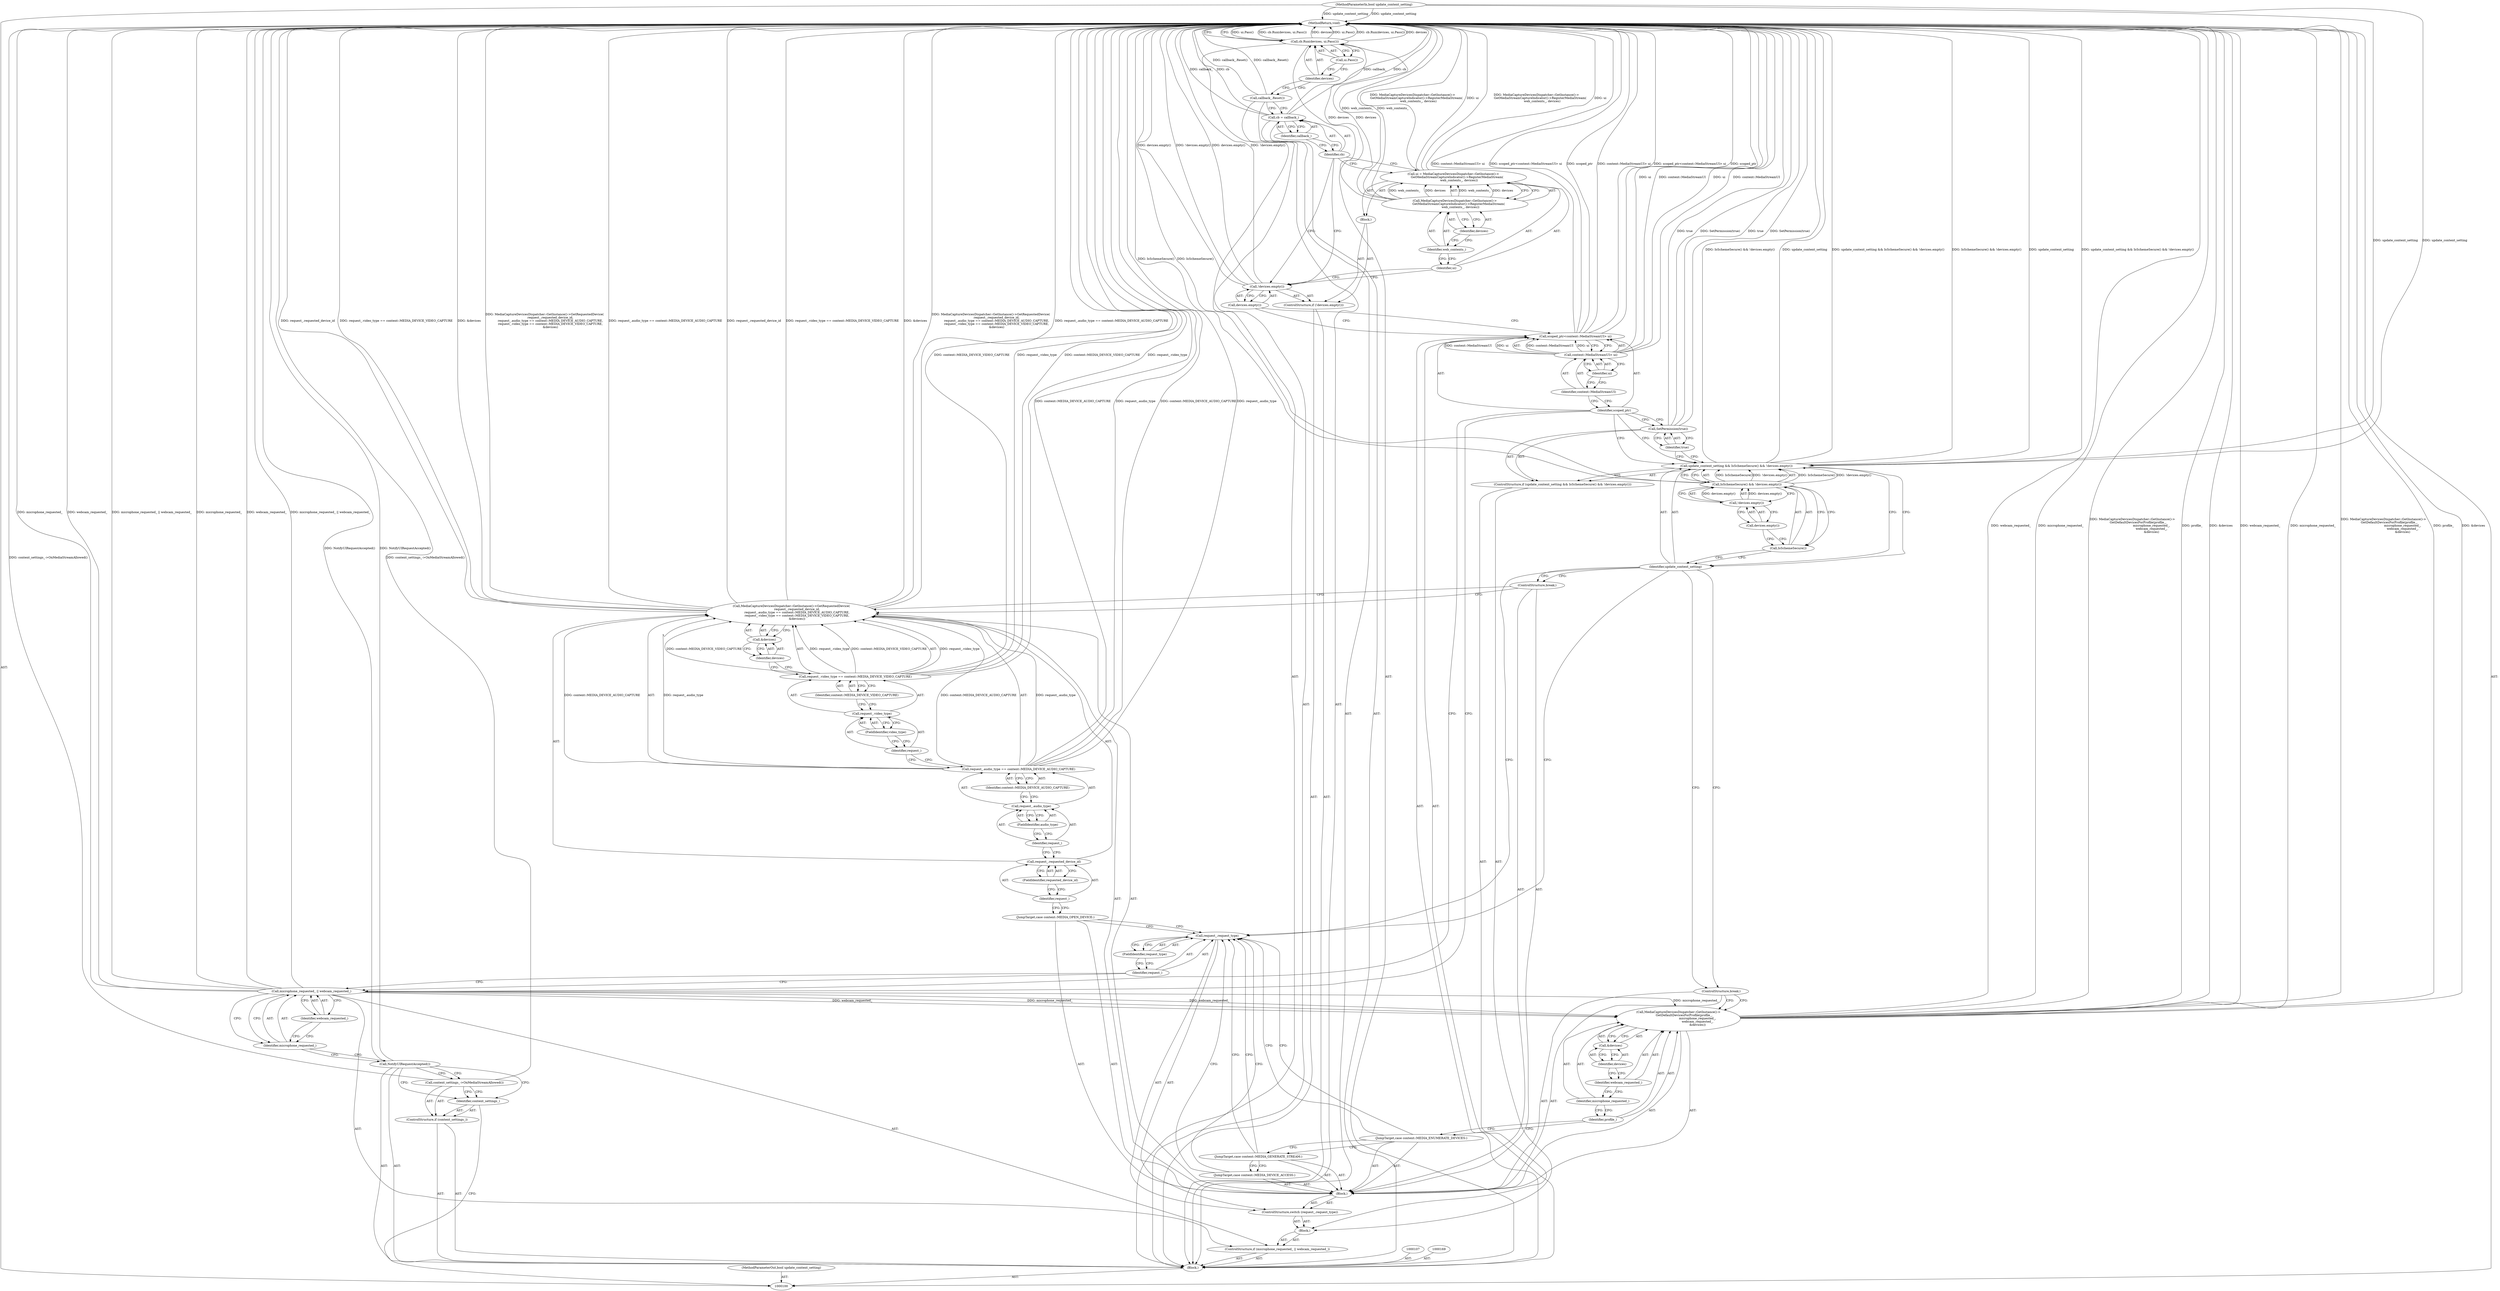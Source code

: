 digraph "1_Chrome_69827e08e9e0a30ce452589705d7336edaffd490" {
"1000177" [label="(MethodReturn,void)"];
"1000101" [label="(MethodParameterIn,bool update_content_setting)"];
"1000273" [label="(MethodParameterOut,bool update_content_setting)"];
"1000102" [label="(Block,)"];
"1000118" [label="(JumpTarget,case content::MEDIA_OPEN_DEVICE:)"];
"1000119" [label="(Call,MediaCaptureDevicesDispatcher::GetInstance()->GetRequestedDevice(\n            request_.requested_device_id,\n            request_.audio_type == content::MEDIA_DEVICE_AUDIO_CAPTURE,\n            request_.video_type == content::MEDIA_DEVICE_VIDEO_CAPTURE,\n            &devices))"];
"1000120" [label="(Call,request_.requested_device_id)"];
"1000121" [label="(Identifier,request_)"];
"1000122" [label="(FieldIdentifier,requested_device_id)"];
"1000123" [label="(Call,request_.audio_type == content::MEDIA_DEVICE_AUDIO_CAPTURE)"];
"1000124" [label="(Call,request_.audio_type)"];
"1000125" [label="(Identifier,request_)"];
"1000126" [label="(FieldIdentifier,audio_type)"];
"1000127" [label="(Identifier,content::MEDIA_DEVICE_AUDIO_CAPTURE)"];
"1000128" [label="(Call,request_.video_type == content::MEDIA_DEVICE_VIDEO_CAPTURE)"];
"1000129" [label="(Call,request_.video_type)"];
"1000130" [label="(Identifier,request_)"];
"1000131" [label="(FieldIdentifier,video_type)"];
"1000132" [label="(Identifier,content::MEDIA_DEVICE_VIDEO_CAPTURE)"];
"1000133" [label="(Call,&devices)"];
"1000134" [label="(Identifier,devices)"];
"1000135" [label="(ControlStructure,break;)"];
"1000136" [label="(JumpTarget,case content::MEDIA_DEVICE_ACCESS:)"];
"1000137" [label="(JumpTarget,case content::MEDIA_GENERATE_STREAM:)"];
"1000138" [label="(JumpTarget,case content::MEDIA_ENUMERATE_DEVICES:)"];
"1000103" [label="(ControlStructure,if (content_settings_))"];
"1000104" [label="(Identifier,content_settings_)"];
"1000139" [label="(Call,MediaCaptureDevicesDispatcher::GetInstance()->\n            GetDefaultDevicesForProfile(profile_,\n                                        microphone_requested_,\n                                        webcam_requested_,\n                                        &devices))"];
"1000140" [label="(Identifier,profile_)"];
"1000141" [label="(Identifier,microphone_requested_)"];
"1000142" [label="(Identifier,webcam_requested_)"];
"1000143" [label="(Call,&devices)"];
"1000144" [label="(Identifier,devices)"];
"1000145" [label="(ControlStructure,break;)"];
"1000149" [label="(Call,IsSchemeSecure() && !devices.empty())"];
"1000150" [label="(Call,IsSchemeSecure())"];
"1000146" [label="(ControlStructure,if (update_content_setting && IsSchemeSecure() && !devices.empty()))"];
"1000151" [label="(Call,!devices.empty())"];
"1000152" [label="(Call,devices.empty())"];
"1000147" [label="(Call,update_content_setting && IsSchemeSecure() && !devices.empty())"];
"1000148" [label="(Identifier,update_content_setting)"];
"1000154" [label="(Identifier,true)"];
"1000153" [label="(Call,SetPermission(true))"];
"1000105" [label="(Call,content_settings_->OnMediaStreamAllowed())"];
"1000157" [label="(Call,content::MediaStreamUI> ui)"];
"1000158" [label="(Identifier,content::MediaStreamUI)"];
"1000155" [label="(Call,scoped_ptr<content::MediaStreamUI> ui)"];
"1000156" [label="(Identifier,scoped_ptr)"];
"1000159" [label="(Identifier,ui)"];
"1000160" [label="(ControlStructure,if (!devices.empty()))"];
"1000163" [label="(Block,)"];
"1000161" [label="(Call,!devices.empty())"];
"1000162" [label="(Call,devices.empty())"];
"1000164" [label="(Call,ui = MediaCaptureDevicesDispatcher::GetInstance()->\n        GetMediaStreamCaptureIndicator()->RegisterMediaStream(\n            web_contents_, devices))"];
"1000165" [label="(Identifier,ui)"];
"1000166" [label="(Call,MediaCaptureDevicesDispatcher::GetInstance()->\n        GetMediaStreamCaptureIndicator()->RegisterMediaStream(\n            web_contents_, devices))"];
"1000167" [label="(Identifier,web_contents_)"];
"1000168" [label="(Identifier,devices)"];
"1000170" [label="(Call,cb = callback_)"];
"1000171" [label="(Identifier,cb)"];
"1000172" [label="(Identifier,callback_)"];
"1000173" [label="(Call,callback_.Reset())"];
"1000176" [label="(Call,ui.Pass())"];
"1000174" [label="(Call,cb.Run(devices, ui.Pass()))"];
"1000175" [label="(Identifier,devices)"];
"1000106" [label="(Call,NotifyUIRequestAccepted())"];
"1000108" [label="(ControlStructure,if (microphone_requested_ || webcam_requested_))"];
"1000111" [label="(Identifier,webcam_requested_)"];
"1000112" [label="(Block,)"];
"1000109" [label="(Call,microphone_requested_ || webcam_requested_)"];
"1000110" [label="(Identifier,microphone_requested_)"];
"1000114" [label="(Call,request_.request_type)"];
"1000115" [label="(Identifier,request_)"];
"1000116" [label="(FieldIdentifier,request_type)"];
"1000117" [label="(Block,)"];
"1000113" [label="(ControlStructure,switch (request_.request_type))"];
"1000177" -> "1000100"  [label="AST: "];
"1000177" -> "1000174"  [label="CFG: "];
"1000157" -> "1000177"  [label="DDG: ui"];
"1000157" -> "1000177"  [label="DDG: content::MediaStreamUI"];
"1000155" -> "1000177"  [label="DDG: content::MediaStreamUI> ui"];
"1000155" -> "1000177"  [label="DDG: scoped_ptr<content::MediaStreamUI> ui"];
"1000155" -> "1000177"  [label="DDG: scoped_ptr"];
"1000105" -> "1000177"  [label="DDG: content_settings_->OnMediaStreamAllowed()"];
"1000119" -> "1000177"  [label="DDG: &devices"];
"1000119" -> "1000177"  [label="DDG: MediaCaptureDevicesDispatcher::GetInstance()->GetRequestedDevice(\n            request_.requested_device_id,\n            request_.audio_type == content::MEDIA_DEVICE_AUDIO_CAPTURE,\n            request_.video_type == content::MEDIA_DEVICE_VIDEO_CAPTURE,\n            &devices)"];
"1000119" -> "1000177"  [label="DDG: request_.audio_type == content::MEDIA_DEVICE_AUDIO_CAPTURE"];
"1000119" -> "1000177"  [label="DDG: request_.requested_device_id"];
"1000119" -> "1000177"  [label="DDG: request_.video_type == content::MEDIA_DEVICE_VIDEO_CAPTURE"];
"1000153" -> "1000177"  [label="DDG: true"];
"1000153" -> "1000177"  [label="DDG: SetPermission(true)"];
"1000161" -> "1000177"  [label="DDG: devices.empty()"];
"1000161" -> "1000177"  [label="DDG: !devices.empty()"];
"1000170" -> "1000177"  [label="DDG: callback_"];
"1000170" -> "1000177"  [label="DDG: cb"];
"1000139" -> "1000177"  [label="DDG: webcam_requested_"];
"1000139" -> "1000177"  [label="DDG: microphone_requested_"];
"1000139" -> "1000177"  [label="DDG: MediaCaptureDevicesDispatcher::GetInstance()->\n            GetDefaultDevicesForProfile(profile_,\n                                        microphone_requested_,\n                                        webcam_requested_,\n                                        &devices)"];
"1000139" -> "1000177"  [label="DDG: profile_"];
"1000139" -> "1000177"  [label="DDG: &devices"];
"1000128" -> "1000177"  [label="DDG: content::MEDIA_DEVICE_VIDEO_CAPTURE"];
"1000128" -> "1000177"  [label="DDG: request_.video_type"];
"1000164" -> "1000177"  [label="DDG: MediaCaptureDevicesDispatcher::GetInstance()->\n        GetMediaStreamCaptureIndicator()->RegisterMediaStream(\n            web_contents_, devices)"];
"1000164" -> "1000177"  [label="DDG: ui"];
"1000166" -> "1000177"  [label="DDG: web_contents_"];
"1000147" -> "1000177"  [label="DDG: IsSchemeSecure() && !devices.empty()"];
"1000147" -> "1000177"  [label="DDG: update_content_setting"];
"1000147" -> "1000177"  [label="DDG: update_content_setting && IsSchemeSecure() && !devices.empty()"];
"1000174" -> "1000177"  [label="DDG: ui.Pass()"];
"1000174" -> "1000177"  [label="DDG: cb.Run(devices, ui.Pass())"];
"1000174" -> "1000177"  [label="DDG: devices"];
"1000123" -> "1000177"  [label="DDG: content::MEDIA_DEVICE_AUDIO_CAPTURE"];
"1000123" -> "1000177"  [label="DDG: request_.audio_type"];
"1000101" -> "1000177"  [label="DDG: update_content_setting"];
"1000109" -> "1000177"  [label="DDG: microphone_requested_"];
"1000109" -> "1000177"  [label="DDG: webcam_requested_"];
"1000109" -> "1000177"  [label="DDG: microphone_requested_ || webcam_requested_"];
"1000173" -> "1000177"  [label="DDG: callback_.Reset()"];
"1000149" -> "1000177"  [label="DDG: IsSchemeSecure()"];
"1000106" -> "1000177"  [label="DDG: NotifyUIRequestAccepted()"];
"1000101" -> "1000100"  [label="AST: "];
"1000101" -> "1000177"  [label="DDG: update_content_setting"];
"1000101" -> "1000147"  [label="DDG: update_content_setting"];
"1000273" -> "1000100"  [label="AST: "];
"1000102" -> "1000100"  [label="AST: "];
"1000103" -> "1000102"  [label="AST: "];
"1000106" -> "1000102"  [label="AST: "];
"1000107" -> "1000102"  [label="AST: "];
"1000108" -> "1000102"  [label="AST: "];
"1000155" -> "1000102"  [label="AST: "];
"1000160" -> "1000102"  [label="AST: "];
"1000169" -> "1000102"  [label="AST: "];
"1000170" -> "1000102"  [label="AST: "];
"1000173" -> "1000102"  [label="AST: "];
"1000174" -> "1000102"  [label="AST: "];
"1000118" -> "1000117"  [label="AST: "];
"1000118" -> "1000114"  [label="CFG: "];
"1000121" -> "1000118"  [label="CFG: "];
"1000119" -> "1000117"  [label="AST: "];
"1000119" -> "1000133"  [label="CFG: "];
"1000120" -> "1000119"  [label="AST: "];
"1000123" -> "1000119"  [label="AST: "];
"1000128" -> "1000119"  [label="AST: "];
"1000133" -> "1000119"  [label="AST: "];
"1000135" -> "1000119"  [label="CFG: "];
"1000119" -> "1000177"  [label="DDG: &devices"];
"1000119" -> "1000177"  [label="DDG: MediaCaptureDevicesDispatcher::GetInstance()->GetRequestedDevice(\n            request_.requested_device_id,\n            request_.audio_type == content::MEDIA_DEVICE_AUDIO_CAPTURE,\n            request_.video_type == content::MEDIA_DEVICE_VIDEO_CAPTURE,\n            &devices)"];
"1000119" -> "1000177"  [label="DDG: request_.audio_type == content::MEDIA_DEVICE_AUDIO_CAPTURE"];
"1000119" -> "1000177"  [label="DDG: request_.requested_device_id"];
"1000119" -> "1000177"  [label="DDG: request_.video_type == content::MEDIA_DEVICE_VIDEO_CAPTURE"];
"1000123" -> "1000119"  [label="DDG: request_.audio_type"];
"1000123" -> "1000119"  [label="DDG: content::MEDIA_DEVICE_AUDIO_CAPTURE"];
"1000128" -> "1000119"  [label="DDG: request_.video_type"];
"1000128" -> "1000119"  [label="DDG: content::MEDIA_DEVICE_VIDEO_CAPTURE"];
"1000120" -> "1000119"  [label="AST: "];
"1000120" -> "1000122"  [label="CFG: "];
"1000121" -> "1000120"  [label="AST: "];
"1000122" -> "1000120"  [label="AST: "];
"1000125" -> "1000120"  [label="CFG: "];
"1000121" -> "1000120"  [label="AST: "];
"1000121" -> "1000118"  [label="CFG: "];
"1000122" -> "1000121"  [label="CFG: "];
"1000122" -> "1000120"  [label="AST: "];
"1000122" -> "1000121"  [label="CFG: "];
"1000120" -> "1000122"  [label="CFG: "];
"1000123" -> "1000119"  [label="AST: "];
"1000123" -> "1000127"  [label="CFG: "];
"1000124" -> "1000123"  [label="AST: "];
"1000127" -> "1000123"  [label="AST: "];
"1000130" -> "1000123"  [label="CFG: "];
"1000123" -> "1000177"  [label="DDG: content::MEDIA_DEVICE_AUDIO_CAPTURE"];
"1000123" -> "1000177"  [label="DDG: request_.audio_type"];
"1000123" -> "1000119"  [label="DDG: request_.audio_type"];
"1000123" -> "1000119"  [label="DDG: content::MEDIA_DEVICE_AUDIO_CAPTURE"];
"1000124" -> "1000123"  [label="AST: "];
"1000124" -> "1000126"  [label="CFG: "];
"1000125" -> "1000124"  [label="AST: "];
"1000126" -> "1000124"  [label="AST: "];
"1000127" -> "1000124"  [label="CFG: "];
"1000125" -> "1000124"  [label="AST: "];
"1000125" -> "1000120"  [label="CFG: "];
"1000126" -> "1000125"  [label="CFG: "];
"1000126" -> "1000124"  [label="AST: "];
"1000126" -> "1000125"  [label="CFG: "];
"1000124" -> "1000126"  [label="CFG: "];
"1000127" -> "1000123"  [label="AST: "];
"1000127" -> "1000124"  [label="CFG: "];
"1000123" -> "1000127"  [label="CFG: "];
"1000128" -> "1000119"  [label="AST: "];
"1000128" -> "1000132"  [label="CFG: "];
"1000129" -> "1000128"  [label="AST: "];
"1000132" -> "1000128"  [label="AST: "];
"1000134" -> "1000128"  [label="CFG: "];
"1000128" -> "1000177"  [label="DDG: content::MEDIA_DEVICE_VIDEO_CAPTURE"];
"1000128" -> "1000177"  [label="DDG: request_.video_type"];
"1000128" -> "1000119"  [label="DDG: request_.video_type"];
"1000128" -> "1000119"  [label="DDG: content::MEDIA_DEVICE_VIDEO_CAPTURE"];
"1000129" -> "1000128"  [label="AST: "];
"1000129" -> "1000131"  [label="CFG: "];
"1000130" -> "1000129"  [label="AST: "];
"1000131" -> "1000129"  [label="AST: "];
"1000132" -> "1000129"  [label="CFG: "];
"1000130" -> "1000129"  [label="AST: "];
"1000130" -> "1000123"  [label="CFG: "];
"1000131" -> "1000130"  [label="CFG: "];
"1000131" -> "1000129"  [label="AST: "];
"1000131" -> "1000130"  [label="CFG: "];
"1000129" -> "1000131"  [label="CFG: "];
"1000132" -> "1000128"  [label="AST: "];
"1000132" -> "1000129"  [label="CFG: "];
"1000128" -> "1000132"  [label="CFG: "];
"1000133" -> "1000119"  [label="AST: "];
"1000133" -> "1000134"  [label="CFG: "];
"1000134" -> "1000133"  [label="AST: "];
"1000119" -> "1000133"  [label="CFG: "];
"1000134" -> "1000133"  [label="AST: "];
"1000134" -> "1000128"  [label="CFG: "];
"1000133" -> "1000134"  [label="CFG: "];
"1000135" -> "1000117"  [label="AST: "];
"1000135" -> "1000119"  [label="CFG: "];
"1000148" -> "1000135"  [label="CFG: "];
"1000136" -> "1000117"  [label="AST: "];
"1000136" -> "1000114"  [label="CFG: "];
"1000137" -> "1000136"  [label="CFG: "];
"1000137" -> "1000117"  [label="AST: "];
"1000137" -> "1000114"  [label="CFG: "];
"1000137" -> "1000136"  [label="CFG: "];
"1000138" -> "1000137"  [label="CFG: "];
"1000138" -> "1000117"  [label="AST: "];
"1000138" -> "1000114"  [label="CFG: "];
"1000138" -> "1000137"  [label="CFG: "];
"1000140" -> "1000138"  [label="CFG: "];
"1000103" -> "1000102"  [label="AST: "];
"1000104" -> "1000103"  [label="AST: "];
"1000105" -> "1000103"  [label="AST: "];
"1000104" -> "1000103"  [label="AST: "];
"1000104" -> "1000100"  [label="CFG: "];
"1000105" -> "1000104"  [label="CFG: "];
"1000106" -> "1000104"  [label="CFG: "];
"1000139" -> "1000117"  [label="AST: "];
"1000139" -> "1000143"  [label="CFG: "];
"1000140" -> "1000139"  [label="AST: "];
"1000141" -> "1000139"  [label="AST: "];
"1000142" -> "1000139"  [label="AST: "];
"1000143" -> "1000139"  [label="AST: "];
"1000145" -> "1000139"  [label="CFG: "];
"1000139" -> "1000177"  [label="DDG: webcam_requested_"];
"1000139" -> "1000177"  [label="DDG: microphone_requested_"];
"1000139" -> "1000177"  [label="DDG: MediaCaptureDevicesDispatcher::GetInstance()->\n            GetDefaultDevicesForProfile(profile_,\n                                        microphone_requested_,\n                                        webcam_requested_,\n                                        &devices)"];
"1000139" -> "1000177"  [label="DDG: profile_"];
"1000139" -> "1000177"  [label="DDG: &devices"];
"1000109" -> "1000139"  [label="DDG: microphone_requested_"];
"1000109" -> "1000139"  [label="DDG: webcam_requested_"];
"1000140" -> "1000139"  [label="AST: "];
"1000140" -> "1000138"  [label="CFG: "];
"1000141" -> "1000140"  [label="CFG: "];
"1000141" -> "1000139"  [label="AST: "];
"1000141" -> "1000140"  [label="CFG: "];
"1000142" -> "1000141"  [label="CFG: "];
"1000142" -> "1000139"  [label="AST: "];
"1000142" -> "1000141"  [label="CFG: "];
"1000144" -> "1000142"  [label="CFG: "];
"1000143" -> "1000139"  [label="AST: "];
"1000143" -> "1000144"  [label="CFG: "];
"1000144" -> "1000143"  [label="AST: "];
"1000139" -> "1000143"  [label="CFG: "];
"1000144" -> "1000143"  [label="AST: "];
"1000144" -> "1000142"  [label="CFG: "];
"1000143" -> "1000144"  [label="CFG: "];
"1000145" -> "1000117"  [label="AST: "];
"1000145" -> "1000139"  [label="CFG: "];
"1000148" -> "1000145"  [label="CFG: "];
"1000149" -> "1000147"  [label="AST: "];
"1000149" -> "1000150"  [label="CFG: "];
"1000149" -> "1000151"  [label="CFG: "];
"1000150" -> "1000149"  [label="AST: "];
"1000151" -> "1000149"  [label="AST: "];
"1000147" -> "1000149"  [label="CFG: "];
"1000149" -> "1000177"  [label="DDG: IsSchemeSecure()"];
"1000149" -> "1000147"  [label="DDG: IsSchemeSecure()"];
"1000149" -> "1000147"  [label="DDG: !devices.empty()"];
"1000151" -> "1000149"  [label="DDG: devices.empty()"];
"1000150" -> "1000149"  [label="AST: "];
"1000150" -> "1000148"  [label="CFG: "];
"1000152" -> "1000150"  [label="CFG: "];
"1000149" -> "1000150"  [label="CFG: "];
"1000146" -> "1000112"  [label="AST: "];
"1000147" -> "1000146"  [label="AST: "];
"1000153" -> "1000146"  [label="AST: "];
"1000151" -> "1000149"  [label="AST: "];
"1000151" -> "1000152"  [label="CFG: "];
"1000152" -> "1000151"  [label="AST: "];
"1000149" -> "1000151"  [label="CFG: "];
"1000151" -> "1000149"  [label="DDG: devices.empty()"];
"1000152" -> "1000151"  [label="AST: "];
"1000152" -> "1000150"  [label="CFG: "];
"1000151" -> "1000152"  [label="CFG: "];
"1000147" -> "1000146"  [label="AST: "];
"1000147" -> "1000148"  [label="CFG: "];
"1000147" -> "1000149"  [label="CFG: "];
"1000148" -> "1000147"  [label="AST: "];
"1000149" -> "1000147"  [label="AST: "];
"1000154" -> "1000147"  [label="CFG: "];
"1000156" -> "1000147"  [label="CFG: "];
"1000147" -> "1000177"  [label="DDG: IsSchemeSecure() && !devices.empty()"];
"1000147" -> "1000177"  [label="DDG: update_content_setting"];
"1000147" -> "1000177"  [label="DDG: update_content_setting && IsSchemeSecure() && !devices.empty()"];
"1000101" -> "1000147"  [label="DDG: update_content_setting"];
"1000149" -> "1000147"  [label="DDG: IsSchemeSecure()"];
"1000149" -> "1000147"  [label="DDG: !devices.empty()"];
"1000148" -> "1000147"  [label="AST: "];
"1000148" -> "1000114"  [label="CFG: "];
"1000148" -> "1000135"  [label="CFG: "];
"1000148" -> "1000145"  [label="CFG: "];
"1000150" -> "1000148"  [label="CFG: "];
"1000147" -> "1000148"  [label="CFG: "];
"1000154" -> "1000153"  [label="AST: "];
"1000154" -> "1000147"  [label="CFG: "];
"1000153" -> "1000154"  [label="CFG: "];
"1000153" -> "1000146"  [label="AST: "];
"1000153" -> "1000154"  [label="CFG: "];
"1000154" -> "1000153"  [label="AST: "];
"1000156" -> "1000153"  [label="CFG: "];
"1000153" -> "1000177"  [label="DDG: true"];
"1000153" -> "1000177"  [label="DDG: SetPermission(true)"];
"1000105" -> "1000103"  [label="AST: "];
"1000105" -> "1000104"  [label="CFG: "];
"1000106" -> "1000105"  [label="CFG: "];
"1000105" -> "1000177"  [label="DDG: content_settings_->OnMediaStreamAllowed()"];
"1000157" -> "1000155"  [label="AST: "];
"1000157" -> "1000159"  [label="CFG: "];
"1000158" -> "1000157"  [label="AST: "];
"1000159" -> "1000157"  [label="AST: "];
"1000155" -> "1000157"  [label="CFG: "];
"1000157" -> "1000177"  [label="DDG: ui"];
"1000157" -> "1000177"  [label="DDG: content::MediaStreamUI"];
"1000157" -> "1000155"  [label="DDG: content::MediaStreamUI"];
"1000157" -> "1000155"  [label="DDG: ui"];
"1000158" -> "1000157"  [label="AST: "];
"1000158" -> "1000156"  [label="CFG: "];
"1000159" -> "1000158"  [label="CFG: "];
"1000155" -> "1000102"  [label="AST: "];
"1000155" -> "1000157"  [label="CFG: "];
"1000156" -> "1000155"  [label="AST: "];
"1000157" -> "1000155"  [label="AST: "];
"1000162" -> "1000155"  [label="CFG: "];
"1000155" -> "1000177"  [label="DDG: content::MediaStreamUI> ui"];
"1000155" -> "1000177"  [label="DDG: scoped_ptr<content::MediaStreamUI> ui"];
"1000155" -> "1000177"  [label="DDG: scoped_ptr"];
"1000157" -> "1000155"  [label="DDG: content::MediaStreamUI"];
"1000157" -> "1000155"  [label="DDG: ui"];
"1000156" -> "1000155"  [label="AST: "];
"1000156" -> "1000153"  [label="CFG: "];
"1000156" -> "1000147"  [label="CFG: "];
"1000156" -> "1000109"  [label="CFG: "];
"1000158" -> "1000156"  [label="CFG: "];
"1000159" -> "1000157"  [label="AST: "];
"1000159" -> "1000158"  [label="CFG: "];
"1000157" -> "1000159"  [label="CFG: "];
"1000160" -> "1000102"  [label="AST: "];
"1000161" -> "1000160"  [label="AST: "];
"1000163" -> "1000160"  [label="AST: "];
"1000163" -> "1000160"  [label="AST: "];
"1000164" -> "1000163"  [label="AST: "];
"1000161" -> "1000160"  [label="AST: "];
"1000161" -> "1000162"  [label="CFG: "];
"1000162" -> "1000161"  [label="AST: "];
"1000165" -> "1000161"  [label="CFG: "];
"1000171" -> "1000161"  [label="CFG: "];
"1000161" -> "1000177"  [label="DDG: devices.empty()"];
"1000161" -> "1000177"  [label="DDG: !devices.empty()"];
"1000162" -> "1000161"  [label="AST: "];
"1000162" -> "1000155"  [label="CFG: "];
"1000161" -> "1000162"  [label="CFG: "];
"1000164" -> "1000163"  [label="AST: "];
"1000164" -> "1000166"  [label="CFG: "];
"1000165" -> "1000164"  [label="AST: "];
"1000166" -> "1000164"  [label="AST: "];
"1000171" -> "1000164"  [label="CFG: "];
"1000164" -> "1000177"  [label="DDG: MediaCaptureDevicesDispatcher::GetInstance()->\n        GetMediaStreamCaptureIndicator()->RegisterMediaStream(\n            web_contents_, devices)"];
"1000164" -> "1000177"  [label="DDG: ui"];
"1000166" -> "1000164"  [label="DDG: web_contents_"];
"1000166" -> "1000164"  [label="DDG: devices"];
"1000165" -> "1000164"  [label="AST: "];
"1000165" -> "1000161"  [label="CFG: "];
"1000167" -> "1000165"  [label="CFG: "];
"1000166" -> "1000164"  [label="AST: "];
"1000166" -> "1000168"  [label="CFG: "];
"1000167" -> "1000166"  [label="AST: "];
"1000168" -> "1000166"  [label="AST: "];
"1000164" -> "1000166"  [label="CFG: "];
"1000166" -> "1000177"  [label="DDG: web_contents_"];
"1000166" -> "1000164"  [label="DDG: web_contents_"];
"1000166" -> "1000164"  [label="DDG: devices"];
"1000166" -> "1000174"  [label="DDG: devices"];
"1000167" -> "1000166"  [label="AST: "];
"1000167" -> "1000165"  [label="CFG: "];
"1000168" -> "1000167"  [label="CFG: "];
"1000168" -> "1000166"  [label="AST: "];
"1000168" -> "1000167"  [label="CFG: "];
"1000166" -> "1000168"  [label="CFG: "];
"1000170" -> "1000102"  [label="AST: "];
"1000170" -> "1000172"  [label="CFG: "];
"1000171" -> "1000170"  [label="AST: "];
"1000172" -> "1000170"  [label="AST: "];
"1000173" -> "1000170"  [label="CFG: "];
"1000170" -> "1000177"  [label="DDG: callback_"];
"1000170" -> "1000177"  [label="DDG: cb"];
"1000171" -> "1000170"  [label="AST: "];
"1000171" -> "1000164"  [label="CFG: "];
"1000171" -> "1000161"  [label="CFG: "];
"1000172" -> "1000171"  [label="CFG: "];
"1000172" -> "1000170"  [label="AST: "];
"1000172" -> "1000171"  [label="CFG: "];
"1000170" -> "1000172"  [label="CFG: "];
"1000173" -> "1000102"  [label="AST: "];
"1000173" -> "1000170"  [label="CFG: "];
"1000175" -> "1000173"  [label="CFG: "];
"1000173" -> "1000177"  [label="DDG: callback_.Reset()"];
"1000176" -> "1000174"  [label="AST: "];
"1000176" -> "1000175"  [label="CFG: "];
"1000174" -> "1000176"  [label="CFG: "];
"1000174" -> "1000102"  [label="AST: "];
"1000174" -> "1000176"  [label="CFG: "];
"1000175" -> "1000174"  [label="AST: "];
"1000176" -> "1000174"  [label="AST: "];
"1000177" -> "1000174"  [label="CFG: "];
"1000174" -> "1000177"  [label="DDG: ui.Pass()"];
"1000174" -> "1000177"  [label="DDG: cb.Run(devices, ui.Pass())"];
"1000174" -> "1000177"  [label="DDG: devices"];
"1000166" -> "1000174"  [label="DDG: devices"];
"1000175" -> "1000174"  [label="AST: "];
"1000175" -> "1000173"  [label="CFG: "];
"1000176" -> "1000175"  [label="CFG: "];
"1000106" -> "1000102"  [label="AST: "];
"1000106" -> "1000105"  [label="CFG: "];
"1000106" -> "1000104"  [label="CFG: "];
"1000110" -> "1000106"  [label="CFG: "];
"1000106" -> "1000177"  [label="DDG: NotifyUIRequestAccepted()"];
"1000108" -> "1000102"  [label="AST: "];
"1000109" -> "1000108"  [label="AST: "];
"1000112" -> "1000108"  [label="AST: "];
"1000111" -> "1000109"  [label="AST: "];
"1000111" -> "1000110"  [label="CFG: "];
"1000109" -> "1000111"  [label="CFG: "];
"1000112" -> "1000108"  [label="AST: "];
"1000113" -> "1000112"  [label="AST: "];
"1000146" -> "1000112"  [label="AST: "];
"1000109" -> "1000108"  [label="AST: "];
"1000109" -> "1000110"  [label="CFG: "];
"1000109" -> "1000111"  [label="CFG: "];
"1000110" -> "1000109"  [label="AST: "];
"1000111" -> "1000109"  [label="AST: "];
"1000115" -> "1000109"  [label="CFG: "];
"1000156" -> "1000109"  [label="CFG: "];
"1000109" -> "1000177"  [label="DDG: microphone_requested_"];
"1000109" -> "1000177"  [label="DDG: webcam_requested_"];
"1000109" -> "1000177"  [label="DDG: microphone_requested_ || webcam_requested_"];
"1000109" -> "1000139"  [label="DDG: microphone_requested_"];
"1000109" -> "1000139"  [label="DDG: webcam_requested_"];
"1000110" -> "1000109"  [label="AST: "];
"1000110" -> "1000106"  [label="CFG: "];
"1000111" -> "1000110"  [label="CFG: "];
"1000109" -> "1000110"  [label="CFG: "];
"1000114" -> "1000113"  [label="AST: "];
"1000114" -> "1000116"  [label="CFG: "];
"1000115" -> "1000114"  [label="AST: "];
"1000116" -> "1000114"  [label="AST: "];
"1000118" -> "1000114"  [label="CFG: "];
"1000136" -> "1000114"  [label="CFG: "];
"1000137" -> "1000114"  [label="CFG: "];
"1000138" -> "1000114"  [label="CFG: "];
"1000148" -> "1000114"  [label="CFG: "];
"1000115" -> "1000114"  [label="AST: "];
"1000115" -> "1000109"  [label="CFG: "];
"1000116" -> "1000115"  [label="CFG: "];
"1000116" -> "1000114"  [label="AST: "];
"1000116" -> "1000115"  [label="CFG: "];
"1000114" -> "1000116"  [label="CFG: "];
"1000117" -> "1000113"  [label="AST: "];
"1000118" -> "1000117"  [label="AST: "];
"1000119" -> "1000117"  [label="AST: "];
"1000135" -> "1000117"  [label="AST: "];
"1000136" -> "1000117"  [label="AST: "];
"1000137" -> "1000117"  [label="AST: "];
"1000138" -> "1000117"  [label="AST: "];
"1000139" -> "1000117"  [label="AST: "];
"1000145" -> "1000117"  [label="AST: "];
"1000113" -> "1000112"  [label="AST: "];
"1000114" -> "1000113"  [label="AST: "];
"1000117" -> "1000113"  [label="AST: "];
}
